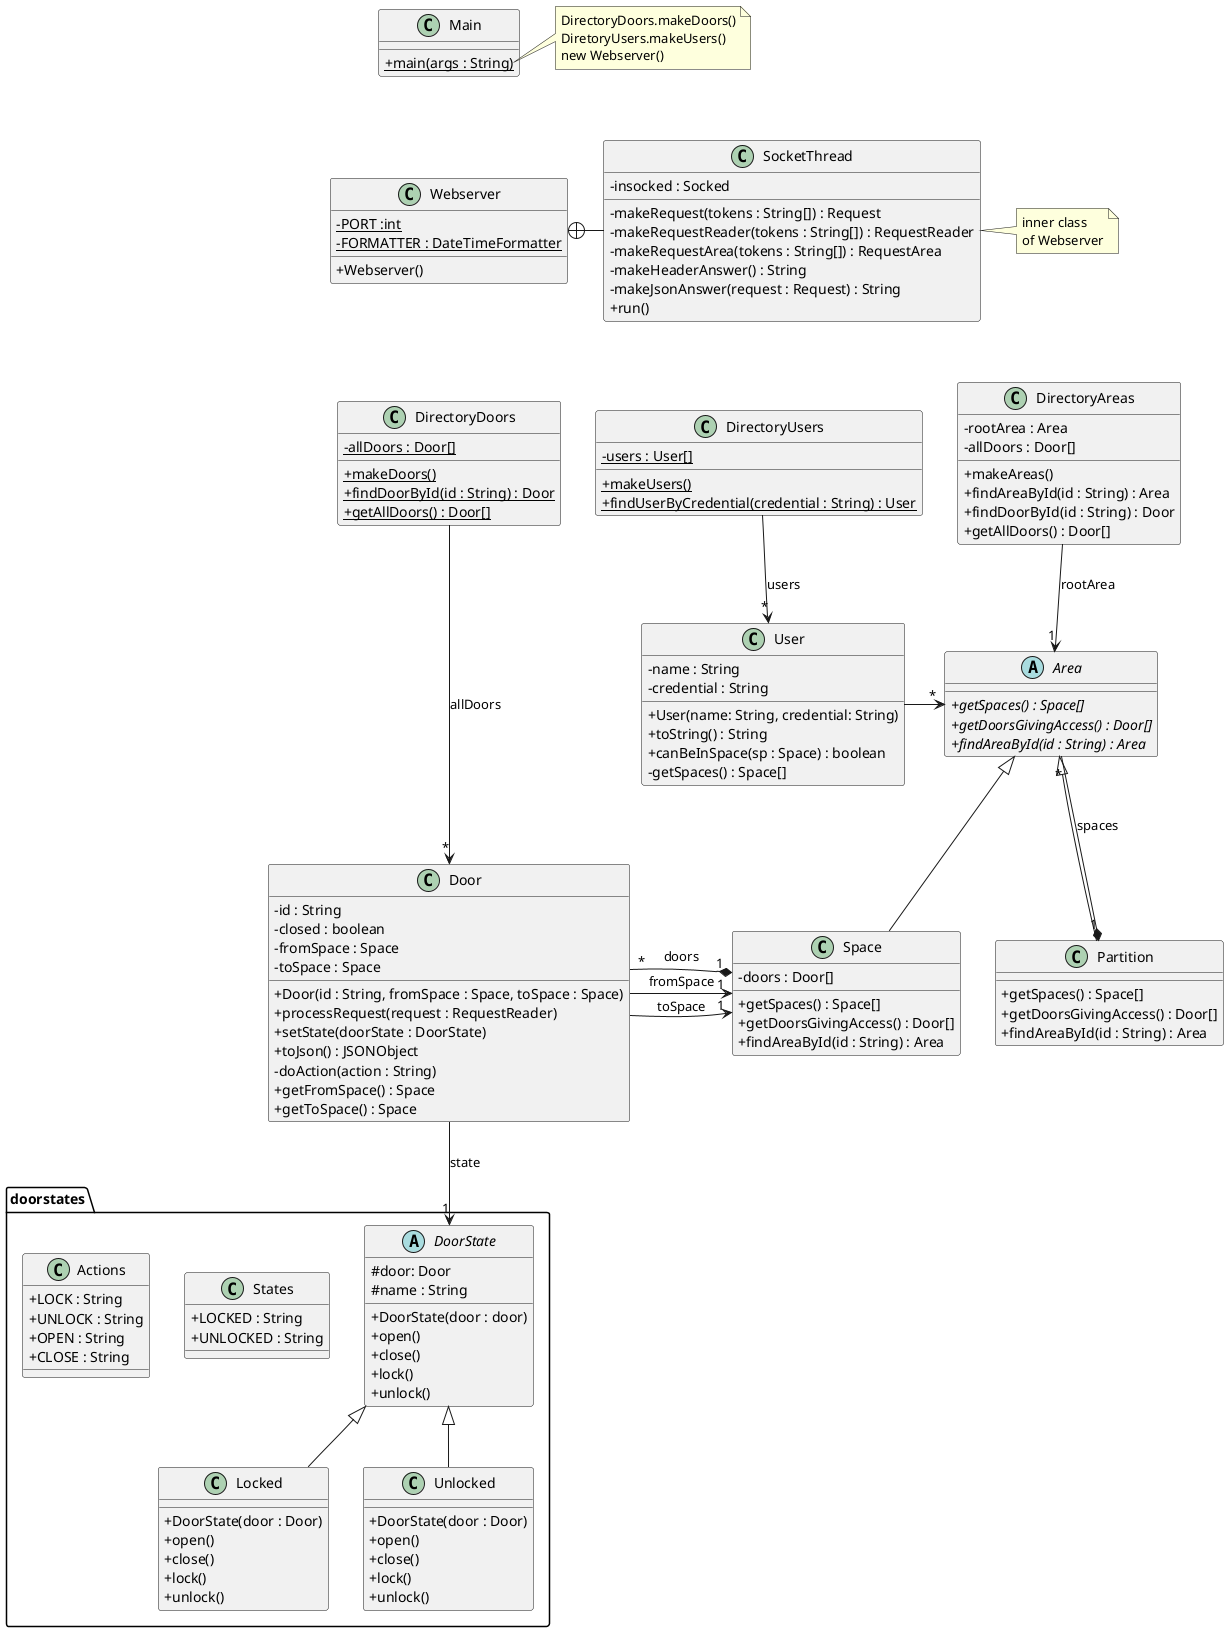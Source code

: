 @startuml
'https://plantuml.com/class-diagram
skinparam classAttributeIconSize 0

class Webserver {
- {static} PORT :int
- {static} FORMATTER : DateTimeFormatter
+ Webserver()
}

class SocketThread {
- insocked : Socked
- makeRequest(tokens : String[]) : Request
- makeRequestReader(tokens : String[]) : RequestReader
- makeRequestArea(tokens : String[]) : RequestArea
- makeHeaderAnswer() : String
- makeJsonAnswer(request : Request) : String
+ run()
}

Webserver +-right- SocketThread

note right of SocketThread
inner class
of Webserver
end note

class DirectoryDoors {
- {static} allDoors : Door[]
+ {static} makeDoors()
+ {static} findDoorById(id : String) : Door
+ {static} getAllDoors() : Door[]
}

DirectoryDoors --> "*" Door : "allDoors"

class DirectoryUsers {
- {static} users : User[]
+ {static} makeUsers()
+ {static} findUserByCredential(credential : String) : User
}

DirectoryUsers --> "*" User : "users"

class Door {
- id : String
- closed : boolean
- fromSpace : Space
- toSpace : Space
+ Door(id : String, fromSpace : Space, toSpace : Space)
+ processRequest(request : RequestReader)
+ setState(doorState : DoorState)
+ toJson() : JSONObject
'+ toString() : String
'+ isClosed() :boolean
'+ setClosed(b : boolean)
'+ getStateName() : String
- doAction(action : String)
+ getFromSpace() : Space
+ getToSpace() : Space
}

class Space extends Area{
-doors : Door[]
+getSpaces() : Space[]
+getDoorsGivingAccess() : Door[]
+findAreaById(id : String) : Area
}

class Partition extends Area{
+getSpaces() : Space[]
+getDoorsGivingAccess() : Door[]
+findAreaById(id : String) : Area
}


package "doorstates" {
abstract class DoorState{
# door: Door
#name : String
+DoorState(door : door)
+open()
+close()
+lock()
+unlock()
}

class Locked extends DoorState{
+DoorState(door : Door)
+open()
+close()
+lock()
+unlock()
}

class Unlocked extends DoorState{
+DoorState(door : Door)
+open()
+close()
+lock()
+unlock()
}

class States{
+LOCKED : String
+UNLOCKED : String
}

class Actions{
+LOCK : String
+UNLOCK : String
+OPEN : String
+ CLOSE : String
}
}

class DirectoryAreas{
-rootArea : Area
-allDoors : Door[]
+makeAreas()
+findAreaById(id : String) : Area
+findDoorById(id : String) : Door
+getAllDoors() : Door[]
}




class User {
- name : String
- credential : String
+ User(name: String, credential: String)
+ toString() : String
+ canBeInSpace(sp : Space) : boolean
- getSpaces() : Space[]
}

abstract Class Area{
+{abstract}getSpaces() : Space[]
+{abstract}getDoorsGivingAccess() : Door[]
+{abstract}findAreaById(id : String) : Area
}


class Main {
+ {static} main(args : String)
}

note right of Main::main
DirectoryDoors.makeDoors()
DiretoryUsers.makeUsers()
new Webserver()
end note

Main -[hidden]down- Webserver
Webserver -[hidden]down- DirectoryDoors
DirectoryDoors -[hidden]right- DirectoryUsers


Door --> " 1" DoorState : state
Door -> "1" Space : fromSpace
Door -> "1" Space : toSpace
Space "1" *-left- "*" Door : doors
User -> "*" Area
Partition "1" *-- "*" Area : spaces
DirectoryAreas -down-> "1" Area : rootArea

@enduml

